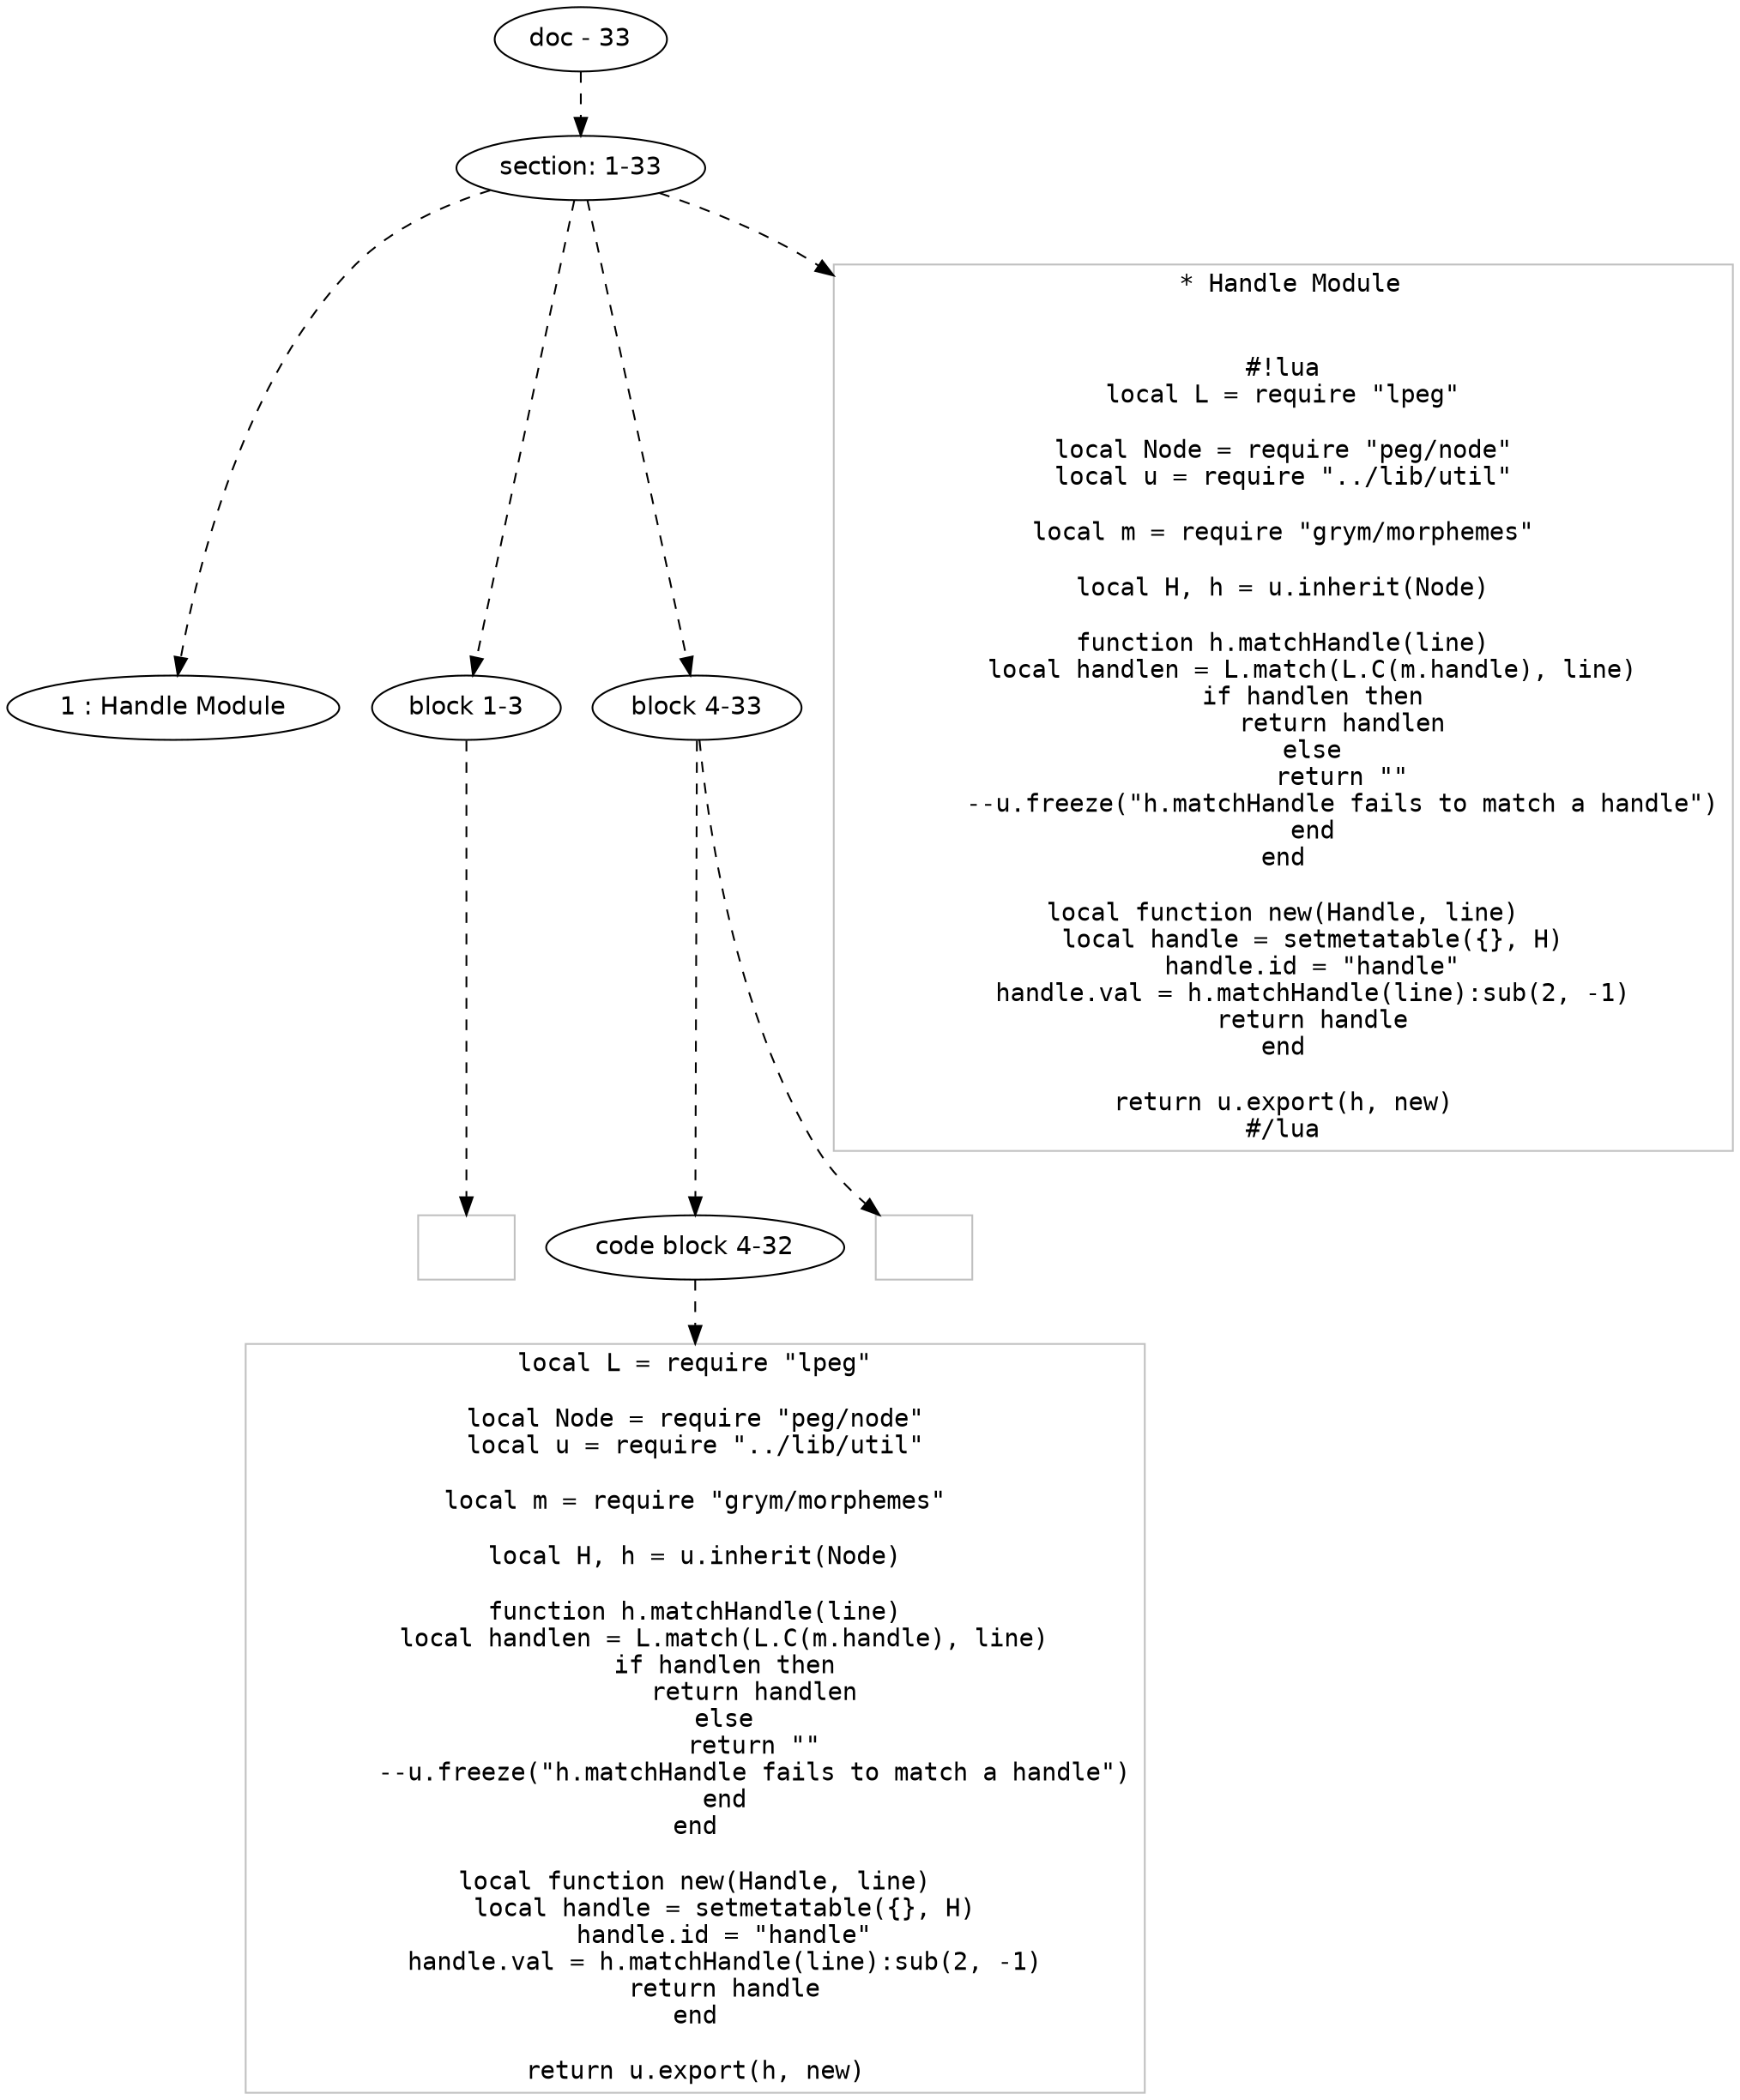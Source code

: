 digraph hierarchy {

node [fontname=Helvetica]
edge [style=dashed]

doc_0 [label="doc - 33"]


doc_0 -> { section_1}
{rank=same; section_1}

section_1 [label="section: 1-33"]


section_1 -> { header_2 block_3 block_4}
{rank=same; header_2 block_3 block_4}

header_2 [label="1 : Handle Module"]

block_3 [label="block 1-3"]

block_4 [label="block 4-33"]


block_3 -> leaf_5
leaf_5  [color=Gray,shape=rectangle,fontname=Inconsolata,label="
"]
block_4 -> { codeblock_6}
{rank=same; codeblock_6}

codeblock_6 [label="code block 4-32"]


codeblock_6 -> leaf_7
leaf_7  [color=Gray,shape=rectangle,fontname=Inconsolata,label="local L = require \"lpeg\"

local Node = require \"peg/node\"
local u = require \"../lib/util\"

local m = require \"grym/morphemes\"

local H, h = u.inherit(Node)

function h.matchHandle(line)
    local handlen = L.match(L.C(m.handle), line)
    if handlen then
        return handlen
    else
        return \"\"
        --u.freeze(\"h.matchHandle fails to match a handle\")
    end
end

local function new(Handle, line)
    local handle = setmetatable({}, H)
    handle.id = \"handle\"
    handle.val = h.matchHandle(line):sub(2, -1)
    return handle
end

return u.export(h, new)"]
block_4 -> leaf_8
leaf_8  [color=Gray,shape=rectangle,fontname=Inconsolata,label=""]
section_1 -> leaf_9
leaf_9  [color=Gray,shape=rectangle,fontname=Inconsolata,label=" * Handle Module


#!lua
local L = require \"lpeg\"

local Node = require \"peg/node\"
local u = require \"../lib/util\"

local m = require \"grym/morphemes\"

local H, h = u.inherit(Node)

function h.matchHandle(line)
    local handlen = L.match(L.C(m.handle), line)
    if handlen then
        return handlen
    else
        return \"\"
        --u.freeze(\"h.matchHandle fails to match a handle\")
    end
end

local function new(Handle, line)
    local handle = setmetatable({}, H)
    handle.id = \"handle\"
    handle.val = h.matchHandle(line):sub(2, -1)
    return handle
end

return u.export(h, new)
#/lua"]

}
